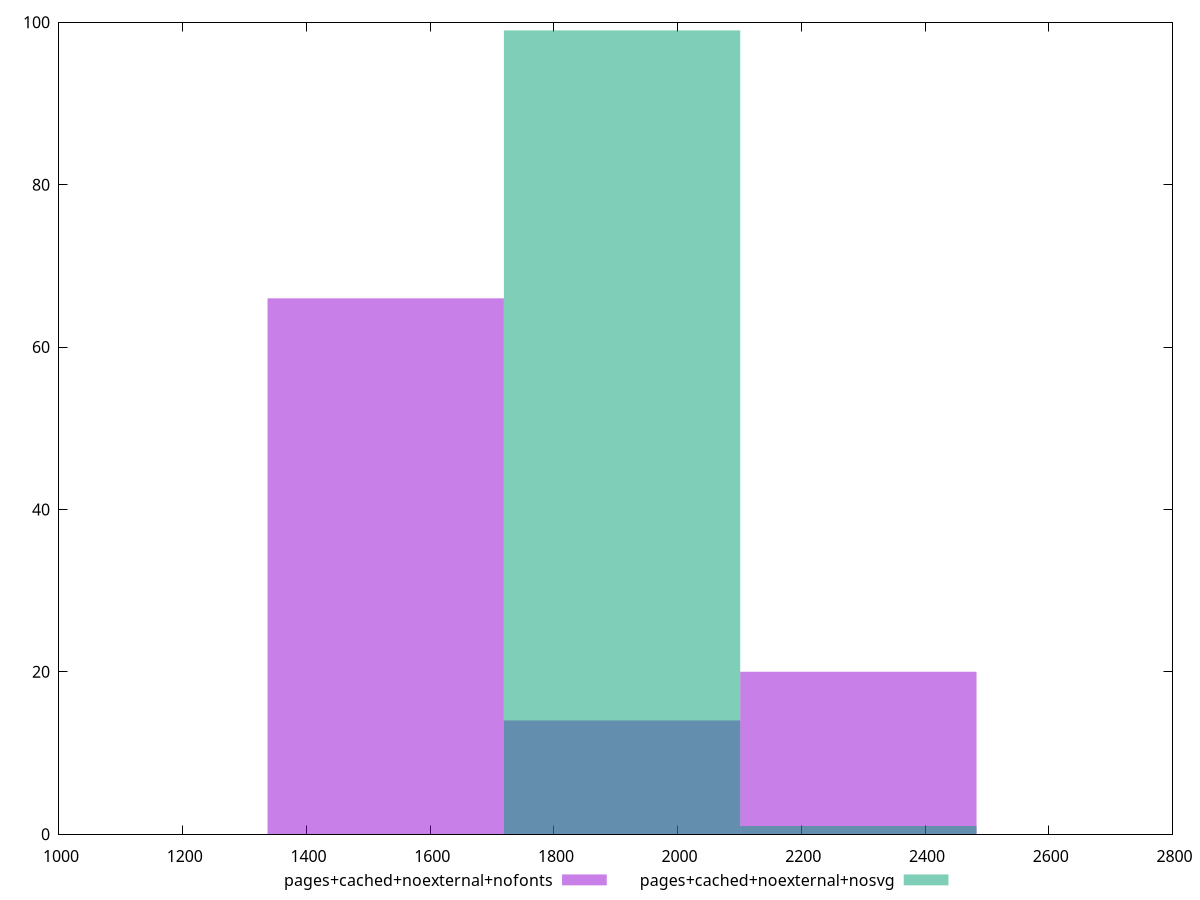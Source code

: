 reset
set terminal svg size 640, 500 enhanced background rgb 'white'
set output "reprap/interactive/comparison/histogram/6_vs_7.svg"

$pagesCachedNoexternalNofonts <<EOF
1528.1503065420566 66
1910.1878831775707 14
2292.225459813085 20
EOF

$pagesCachedNoexternalNosvg <<EOF
1910.1878831775707 99
2292.225459813085 1
EOF

set key outside below
set boxwidth 382.03757663551414
set yrange [0:100]
set style fill transparent solid 0.5 noborder

plot \
  $pagesCachedNoexternalNofonts title "pages+cached+noexternal+nofonts" with boxes, \
  $pagesCachedNoexternalNosvg title "pages+cached+noexternal+nosvg" with boxes, \


reset